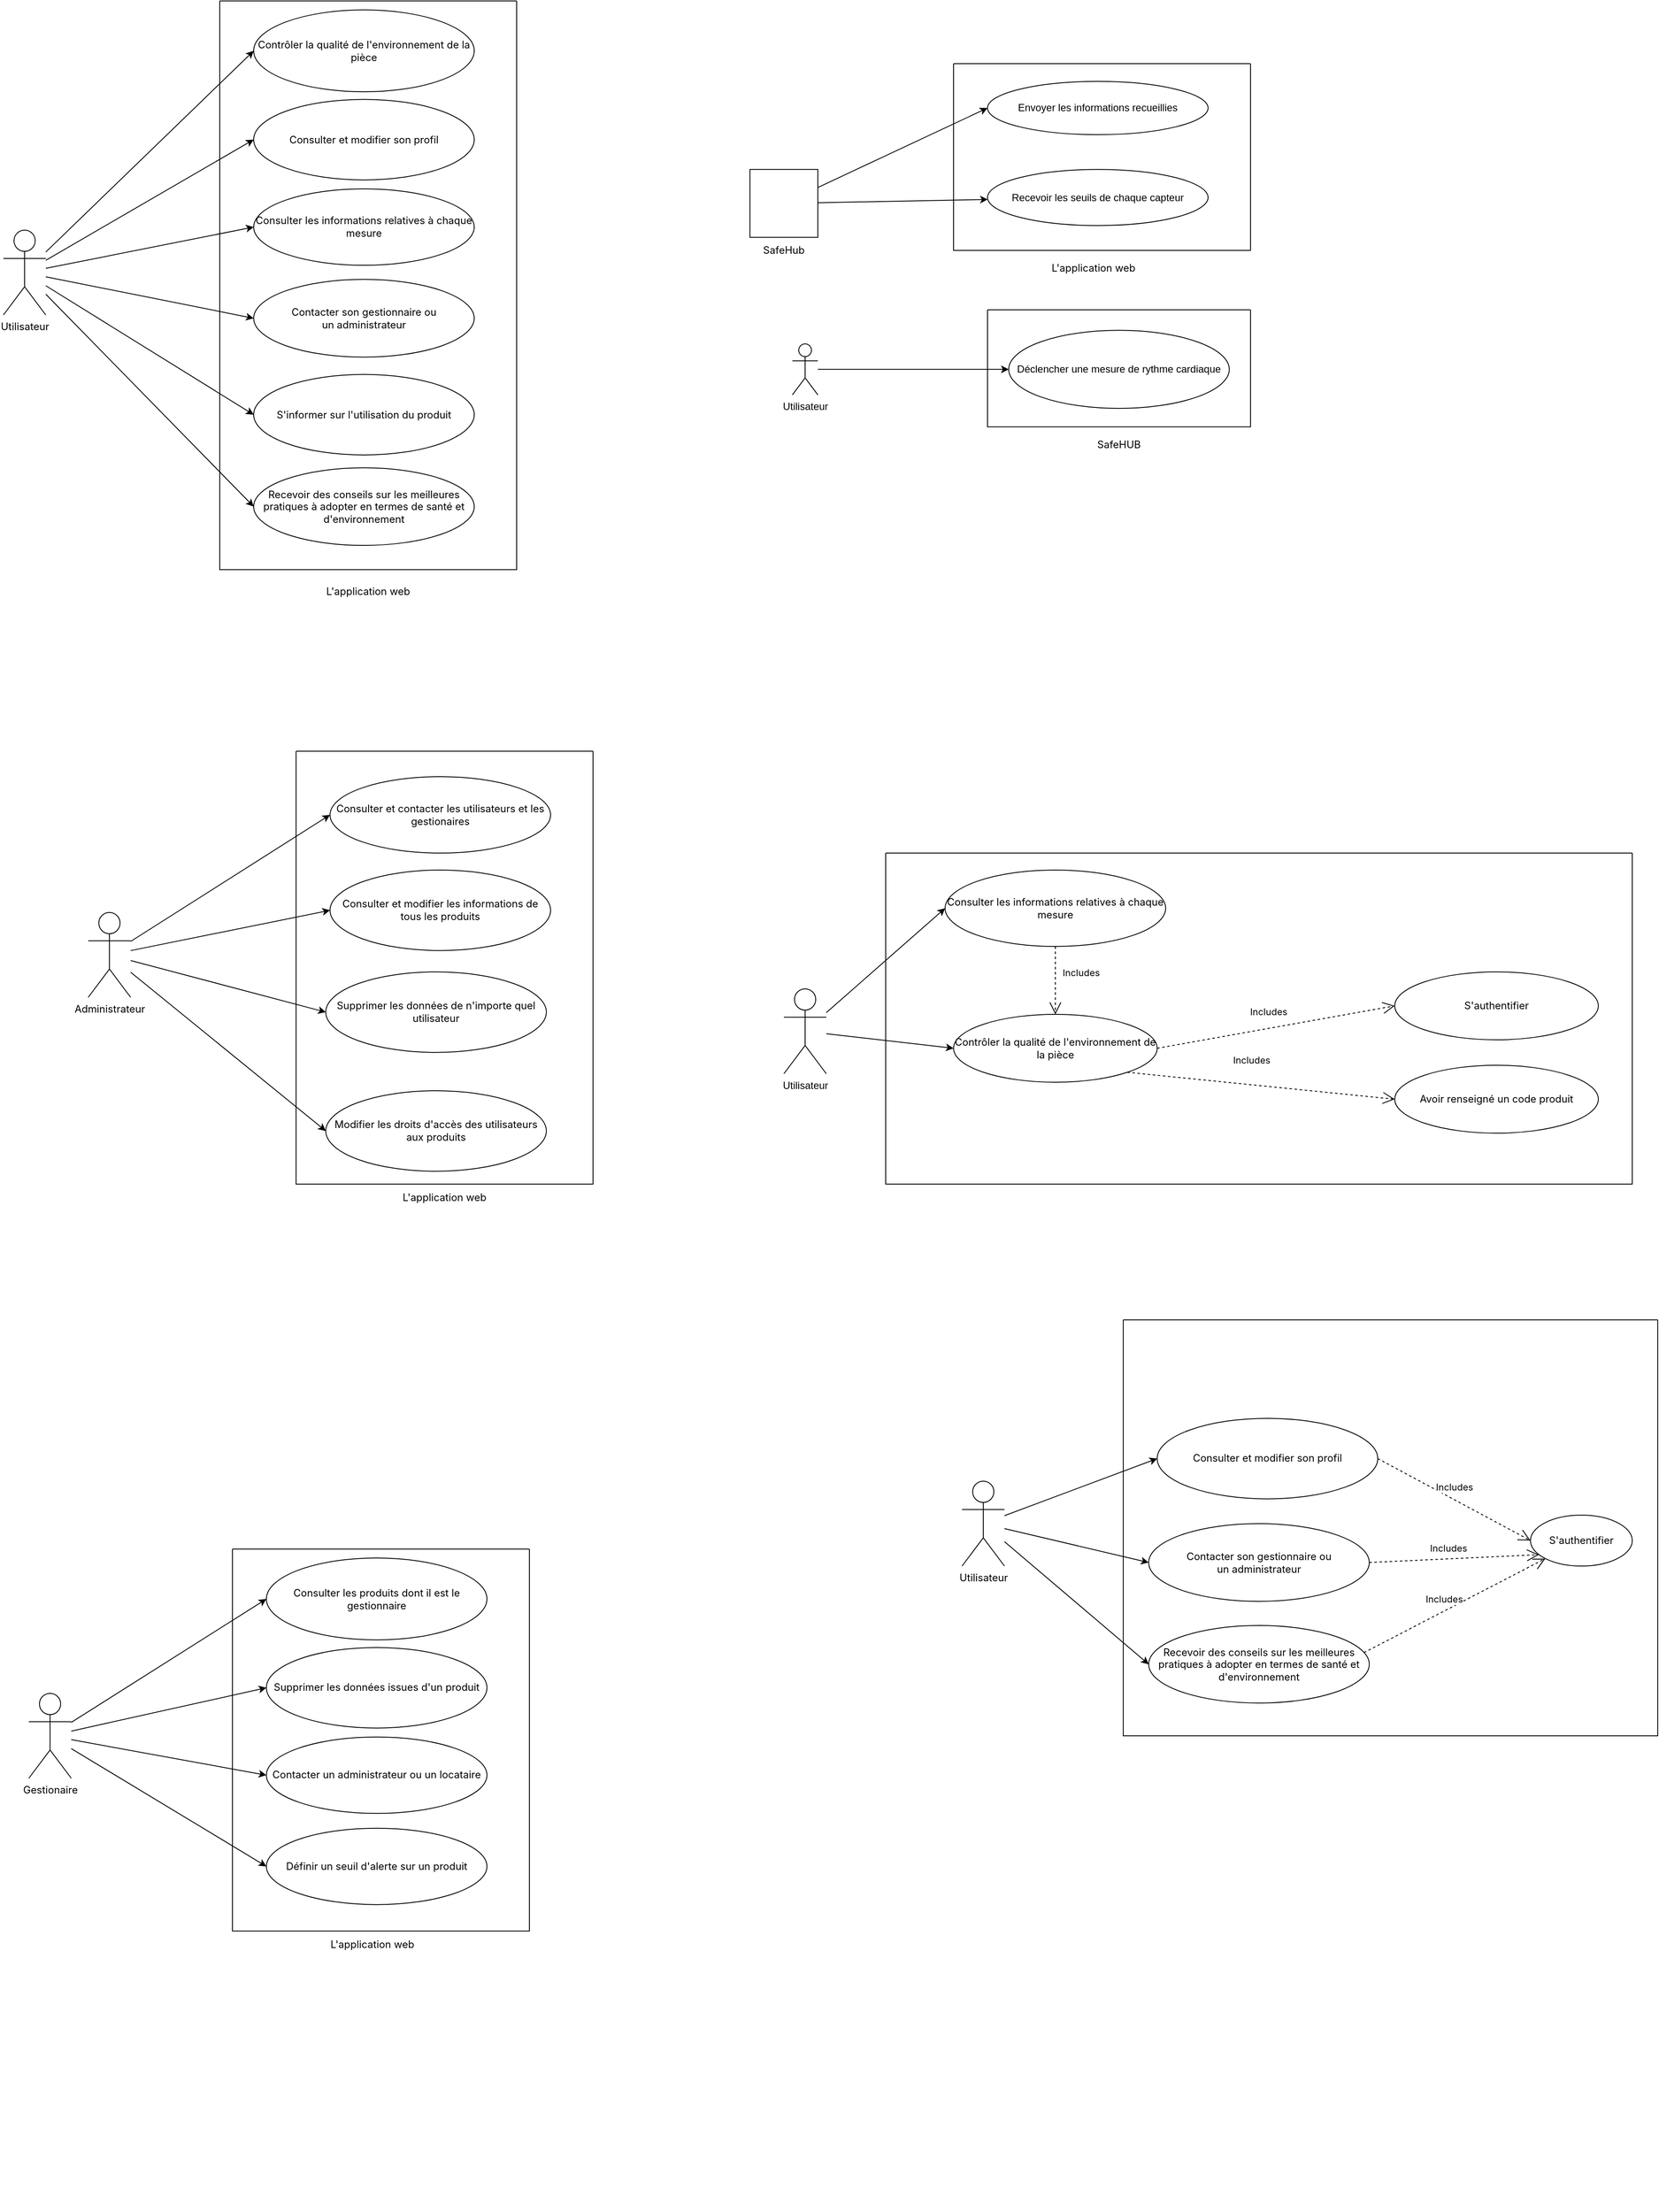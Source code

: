<mxfile version="20.4.0" type="github" pages="2">
  <diagram name="Page-1" id="c4acf3e9-155e-7222-9cf6-157b1a14988f">
    <mxGraphModel dx="2272" dy="1871" grid="1" gridSize="10" guides="1" tooltips="1" connect="1" arrows="1" fold="1" page="1" pageScale="1" pageWidth="850" pageHeight="1100" background="none" math="0" shadow="0">
      <root>
        <mxCell id="0" />
        <mxCell id="1" parent="0" />
        <mxCell id="MRITQzIosKG4krWKa2Ue-18" value="" style="group;fontFamily=inter;fontSource=https%3A%2F%2Ffonts.googleapis.com%2Fcss%3Ffamily%3Dinter;" parent="1" vertex="1" connectable="0">
          <mxGeometry x="-730" y="-1033.87" width="715" height="779.25" as="geometry" />
        </mxCell>
        <mxCell id="NIwpA8V4qFF0zYfySLcn-9" value="" style="group;fontFamily=inter;fontSource=https%3A%2F%2Ffonts.googleapis.com%2Fcss%3Ffamily%3Dinter;" parent="MRITQzIosKG4krWKa2Ue-18" vertex="1" connectable="0">
          <mxGeometry x="255" width="460" height="779.25" as="geometry" />
        </mxCell>
        <mxCell id="MRITQzIosKG4krWKa2Ue-17" value="" style="group" parent="NIwpA8V4qFF0zYfySLcn-9" vertex="1" connectable="0">
          <mxGeometry width="350" height="779.25" as="geometry" />
        </mxCell>
        <mxCell id="NIwpA8V4qFF0zYfySLcn-1" value="" style="swimlane;startSize=0;fontFamily=inter;fontSource=https%3A%2F%2Ffonts.googleapis.com%2Fcss%3Ffamily%3Dinter;" parent="MRITQzIosKG4krWKa2Ue-17" vertex="1">
          <mxGeometry width="350" height="670" as="geometry" />
        </mxCell>
        <mxCell id="NIwpA8V4qFF0zYfySLcn-3" value="Contrôler la qualité de l&#39;environnement de la pièce" style="ellipse;whiteSpace=wrap;html=1;fontFamily=inter;fontSource=https%3A%2F%2Ffonts.googleapis.com%2Fcss%3Ffamily%3Dinter;" parent="NIwpA8V4qFF0zYfySLcn-1" vertex="1">
          <mxGeometry x="40" y="10.541" width="260" height="96.493" as="geometry" />
        </mxCell>
        <mxCell id="NIwpA8V4qFF0zYfySLcn-4" value="Consulter et modifier son profil" style="ellipse;whiteSpace=wrap;html=1;fontFamily=inter;fontSource=https%3A%2F%2Ffonts.googleapis.com%2Fcss%3Ffamily%3Dinter;" parent="NIwpA8V4qFF0zYfySLcn-1" vertex="1">
          <mxGeometry x="40" y="115.952" width="260" height="94.87" as="geometry" />
        </mxCell>
        <mxCell id="NIwpA8V4qFF0zYfySLcn-5" value="Consulter les informations relatives à chaque mesure" style="ellipse;whiteSpace=wrap;html=1;fontFamily=inter;fontSource=https%3A%2F%2Ffonts.googleapis.com%2Fcss%3Ffamily%3Dinter;" parent="NIwpA8V4qFF0zYfySLcn-1" vertex="1">
          <mxGeometry x="40" y="221.363" width="260" height="90.01" as="geometry" />
        </mxCell>
        <mxCell id="NIwpA8V4qFF0zYfySLcn-6" value="Contacter son gestionnaire ou &lt;br&gt;un administrateur" style="ellipse;whiteSpace=wrap;html=1;fontFamily=inter;fontSource=https%3A%2F%2Ffonts.googleapis.com%2Fcss%3Ffamily%3Dinter;" parent="NIwpA8V4qFF0zYfySLcn-1" vertex="1">
          <mxGeometry x="40" y="327.997" width="260" height="91.634" as="geometry" />
        </mxCell>
        <mxCell id="NIwpA8V4qFF0zYfySLcn-12" value="S&#39;informer sur l&#39;utilisation du produit" style="ellipse;whiteSpace=wrap;html=1;fontFamily=inter;fontSource=https%3A%2F%2Ffonts.googleapis.com%2Fcss%3Ffamily%3Dinter;" parent="NIwpA8V4qFF0zYfySLcn-1" vertex="1">
          <mxGeometry x="40" y="439.996" width="260" height="94.87" as="geometry" />
        </mxCell>
        <mxCell id="MRITQzIosKG4krWKa2Ue-5" value="Recevoir des conseils sur les meilleures pratiques à adopter en termes de santé et d&#39;environnement" style="ellipse;whiteSpace=wrap;html=1;fontFamily=inter;fontSource=https%3A%2F%2Ffonts.googleapis.com%2Fcss%3Ffamily%3Dinter;" parent="NIwpA8V4qFF0zYfySLcn-1" vertex="1">
          <mxGeometry x="40" y="549.996" width="260" height="91.402" as="geometry" />
        </mxCell>
        <mxCell id="NIwpA8V4qFF0zYfySLcn-8" value="L&#39;application web" style="text;html=1;strokeColor=none;fillColor=none;align=center;verticalAlign=middle;whiteSpace=wrap;rounded=0;fontFamily=inter;fontSource=https%3A%2F%2Ffonts.googleapis.com%2Fcss%3Ffamily%3Dinter;" parent="MRITQzIosKG4krWKa2Ue-17" vertex="1">
          <mxGeometry x="120" y="679.997" width="110" height="31.623" as="geometry" />
        </mxCell>
        <mxCell id="MRITQzIosKG4krWKa2Ue-16" value="" style="group;fontFamily=inter;fontSource=https%3A%2F%2Ffonts.googleapis.com%2Fcss%3Ffamily%3Dinter;" parent="MRITQzIosKG4krWKa2Ue-18" vertex="1" connectable="0">
          <mxGeometry y="270" width="50" height="100" as="geometry" />
        </mxCell>
        <mxCell id="yZuHFYj2gmYXXPLqkyUE-1" value="Utilisateur" style="shape=umlActor;verticalLabelPosition=bottom;verticalAlign=top;html=1;outlineConnect=0;fontFamily=inter;fontSource=https%3A%2F%2Ffonts.googleapis.com%2Fcss%3Ffamily%3Dinter;" parent="MRITQzIosKG4krWKa2Ue-16" vertex="1">
          <mxGeometry width="50" height="100" as="geometry" />
        </mxCell>
        <mxCell id="MRITQzIosKG4krWKa2Ue-7" style="rounded=0;orthogonalLoop=1;jettySize=auto;html=1;entryX=0;entryY=0.5;entryDx=0;entryDy=0;fontFamily=inter;fontSource=https%3A%2F%2Ffonts.googleapis.com%2Fcss%3Ffamily%3Dinter;" parent="MRITQzIosKG4krWKa2Ue-18" source="yZuHFYj2gmYXXPLqkyUE-1" target="NIwpA8V4qFF0zYfySLcn-3" edge="1">
          <mxGeometry relative="1" as="geometry" />
        </mxCell>
        <mxCell id="MRITQzIosKG4krWKa2Ue-8" style="edgeStyle=none;rounded=0;orthogonalLoop=1;jettySize=auto;html=1;entryX=0;entryY=0.5;entryDx=0;entryDy=0;fontFamily=inter;fontSource=https%3A%2F%2Ffonts.googleapis.com%2Fcss%3Ffamily%3Dinter;" parent="MRITQzIosKG4krWKa2Ue-18" source="yZuHFYj2gmYXXPLqkyUE-1" target="NIwpA8V4qFF0zYfySLcn-4" edge="1">
          <mxGeometry relative="1" as="geometry">
            <mxPoint x="100" y="750" as="sourcePoint" />
          </mxGeometry>
        </mxCell>
        <mxCell id="MRITQzIosKG4krWKa2Ue-9" style="edgeStyle=none;rounded=0;orthogonalLoop=1;jettySize=auto;html=1;entryX=0;entryY=0.5;entryDx=0;entryDy=0;fontFamily=inter;fontSource=https%3A%2F%2Ffonts.googleapis.com%2Fcss%3Ffamily%3Dinter;" parent="MRITQzIosKG4krWKa2Ue-18" source="yZuHFYj2gmYXXPLqkyUE-1" target="NIwpA8V4qFF0zYfySLcn-5" edge="1">
          <mxGeometry relative="1" as="geometry" />
        </mxCell>
        <mxCell id="MRITQzIosKG4krWKa2Ue-10" style="edgeStyle=none;rounded=0;orthogonalLoop=1;jettySize=auto;html=1;entryX=0;entryY=0.5;entryDx=0;entryDy=0;fontFamily=inter;fontSource=https%3A%2F%2Ffonts.googleapis.com%2Fcss%3Ffamily%3Dinter;" parent="MRITQzIosKG4krWKa2Ue-18" source="yZuHFYj2gmYXXPLqkyUE-1" target="NIwpA8V4qFF0zYfySLcn-6" edge="1">
          <mxGeometry relative="1" as="geometry" />
        </mxCell>
        <mxCell id="MRITQzIosKG4krWKa2Ue-12" style="edgeStyle=none;rounded=0;orthogonalLoop=1;jettySize=auto;html=1;entryX=0;entryY=0.5;entryDx=0;entryDy=0;fontFamily=inter;fontSource=https%3A%2F%2Ffonts.googleapis.com%2Fcss%3Ffamily%3Dinter;" parent="MRITQzIosKG4krWKa2Ue-18" source="yZuHFYj2gmYXXPLqkyUE-1" target="NIwpA8V4qFF0zYfySLcn-12" edge="1">
          <mxGeometry relative="1" as="geometry" />
        </mxCell>
        <mxCell id="MRITQzIosKG4krWKa2Ue-13" style="edgeStyle=none;rounded=0;orthogonalLoop=1;jettySize=auto;html=1;entryX=0;entryY=0.5;entryDx=0;entryDy=0;" parent="MRITQzIosKG4krWKa2Ue-18" source="yZuHFYj2gmYXXPLqkyUE-1" target="MRITQzIosKG4krWKa2Ue-5" edge="1">
          <mxGeometry relative="1" as="geometry" />
        </mxCell>
        <mxCell id="MRITQzIosKG4krWKa2Ue-19" value="" style="group;fontFamily=inter;fontSource=https%3A%2F%2Ffonts.googleapis.com%2Fcss%3Ffamily%3Dinter;" parent="1" vertex="1" connectable="0">
          <mxGeometry x="-640" y="-150" width="715" height="779.25" as="geometry" />
        </mxCell>
        <mxCell id="MRITQzIosKG4krWKa2Ue-20" value="" style="group" parent="MRITQzIosKG4krWKa2Ue-19" vertex="1" connectable="0">
          <mxGeometry x="255" width="460" height="779.25" as="geometry" />
        </mxCell>
        <mxCell id="MRITQzIosKG4krWKa2Ue-21" value="" style="group" parent="MRITQzIosKG4krWKa2Ue-20" vertex="1" connectable="0">
          <mxGeometry width="350" height="779.25" as="geometry" />
        </mxCell>
        <mxCell id="MRITQzIosKG4krWKa2Ue-22" value="" style="swimlane;startSize=0;fontFamily=inter;fontSource=https%3A%2F%2Ffonts.googleapis.com%2Fcss%3Ffamily%3Dinter;" parent="MRITQzIosKG4krWKa2Ue-21" vertex="1">
          <mxGeometry width="350" height="510" as="geometry" />
        </mxCell>
        <mxCell id="MRITQzIosKG4krWKa2Ue-25" value="Consulter et contacter les utilisateurs et les gestionaires" style="ellipse;whiteSpace=wrap;html=1;fontFamily=inter;fontSource=https%3A%2F%2Ffonts.googleapis.com%2Fcss%3Ffamily%3Dinter;" parent="MRITQzIosKG4krWKa2Ue-22" vertex="1">
          <mxGeometry x="40" y="30.003" width="260" height="90.01" as="geometry" />
        </mxCell>
        <mxCell id="MRITQzIosKG4krWKa2Ue-42" value="Consulter et modifier les informations de tous les produits" style="ellipse;whiteSpace=wrap;html=1;fontFamily=inter;fontSource=https%3A%2F%2Ffonts.googleapis.com%2Fcss%3Ffamily%3Dinter;" parent="MRITQzIosKG4krWKa2Ue-22" vertex="1">
          <mxGeometry x="40" y="139.996" width="260" height="94.87" as="geometry" />
        </mxCell>
        <mxCell id="MRITQzIosKG4krWKa2Ue-43" value="Supprimer les données de n&#39;importe quel utilisateur" style="ellipse;whiteSpace=wrap;html=1;fontFamily=inter;fontSource=https%3A%2F%2Ffonts.googleapis.com%2Fcss%3Ffamily%3Dinter;" parent="MRITQzIosKG4krWKa2Ue-22" vertex="1">
          <mxGeometry x="35" y="259.996" width="260" height="94.87" as="geometry" />
        </mxCell>
        <mxCell id="MRITQzIosKG4krWKa2Ue-44" value="Modifier les droits d&#39;accès des utilisateurs aux produits" style="ellipse;whiteSpace=wrap;html=1;fontFamily=inter;fontSource=https%3A%2F%2Ffonts.googleapis.com%2Fcss%3Ffamily%3Dinter;" parent="MRITQzIosKG4krWKa2Ue-22" vertex="1">
          <mxGeometry x="35" y="399.996" width="260" height="94.87" as="geometry" />
        </mxCell>
        <mxCell id="MRITQzIosKG4krWKa2Ue-30" value="L&#39;application web" style="text;html=1;strokeColor=none;fillColor=none;align=center;verticalAlign=middle;whiteSpace=wrap;rounded=0;fontFamily=inter;fontSource=https%3A%2F%2Ffonts.googleapis.com%2Fcss%3Ffamily%3Dinter;" parent="MRITQzIosKG4krWKa2Ue-21" vertex="1">
          <mxGeometry x="120" y="509.997" width="110" height="31.623" as="geometry" />
        </mxCell>
        <mxCell id="MRITQzIosKG4krWKa2Ue-35" style="edgeStyle=none;rounded=0;orthogonalLoop=1;jettySize=auto;html=1;entryX=0;entryY=0.5;entryDx=0;entryDy=0;fontFamily=inter;fontSource=https%3A%2F%2Ffonts.googleapis.com%2Fcss%3Ffamily%3Dinter;" parent="MRITQzIosKG4krWKa2Ue-19" source="MRITQzIosKG4krWKa2Ue-32" target="MRITQzIosKG4krWKa2Ue-25" edge="1">
          <mxGeometry relative="1" as="geometry" />
        </mxCell>
        <mxCell id="MRITQzIosKG4krWKa2Ue-45" style="edgeStyle=none;rounded=0;orthogonalLoop=1;jettySize=auto;html=1;entryX=0;entryY=0.5;entryDx=0;entryDy=0;fontFamily=inter;fontSource=https%3A%2F%2Ffonts.googleapis.com%2Fcss%3Ffamily%3Dinter;" parent="MRITQzIosKG4krWKa2Ue-19" source="MRITQzIosKG4krWKa2Ue-32" target="MRITQzIosKG4krWKa2Ue-42" edge="1">
          <mxGeometry relative="1" as="geometry" />
        </mxCell>
        <mxCell id="MRITQzIosKG4krWKa2Ue-46" style="edgeStyle=none;rounded=0;orthogonalLoop=1;jettySize=auto;html=1;entryX=0;entryY=0.5;entryDx=0;entryDy=0;fontFamily=inter;fontSource=https%3A%2F%2Ffonts.googleapis.com%2Fcss%3Ffamily%3Dinter;" parent="MRITQzIosKG4krWKa2Ue-19" source="MRITQzIosKG4krWKa2Ue-32" target="MRITQzIosKG4krWKa2Ue-43" edge="1">
          <mxGeometry relative="1" as="geometry" />
        </mxCell>
        <mxCell id="MRITQzIosKG4krWKa2Ue-47" style="edgeStyle=none;rounded=0;orthogonalLoop=1;jettySize=auto;html=1;entryX=0;entryY=0.5;entryDx=0;entryDy=0;fontFamily=inter;fontSource=https%3A%2F%2Ffonts.googleapis.com%2Fcss%3Ffamily%3Dinter;" parent="MRITQzIosKG4krWKa2Ue-19" source="MRITQzIosKG4krWKa2Ue-32" target="MRITQzIosKG4krWKa2Ue-44" edge="1">
          <mxGeometry relative="1" as="geometry" />
        </mxCell>
        <mxCell id="MRITQzIosKG4krWKa2Ue-31" value="" style="group;fontFamily=inter;fontSource=https%3A%2F%2Ffonts.googleapis.com%2Fcss%3Ffamily%3Dinter;" parent="MRITQzIosKG4krWKa2Ue-19" vertex="1" connectable="0">
          <mxGeometry x="10" y="190" width="50" height="100" as="geometry" />
        </mxCell>
        <mxCell id="MRITQzIosKG4krWKa2Ue-32" value="Administrateur" style="shape=umlActor;verticalLabelPosition=bottom;verticalAlign=top;html=1;outlineConnect=0;fontFamily=inter;fontSource=https%3A%2F%2Ffonts.googleapis.com%2Fcss%3Ffamily%3Dinter;" parent="MRITQzIosKG4krWKa2Ue-31" vertex="1">
          <mxGeometry width="50" height="100" as="geometry" />
        </mxCell>
        <mxCell id="MRITQzIosKG4krWKa2Ue-48" value="" style="group" parent="1" vertex="1" connectable="0">
          <mxGeometry x="-715" y="790" width="715" height="779.25" as="geometry" />
        </mxCell>
        <mxCell id="MRITQzIosKG4krWKa2Ue-49" value="" style="group" parent="MRITQzIosKG4krWKa2Ue-48" vertex="1" connectable="0">
          <mxGeometry x="255" width="460" height="779.25" as="geometry" />
        </mxCell>
        <mxCell id="MRITQzIosKG4krWKa2Ue-50" value="" style="group" parent="MRITQzIosKG4krWKa2Ue-49" vertex="1" connectable="0">
          <mxGeometry width="350" height="779.25" as="geometry" />
        </mxCell>
        <mxCell id="MRITQzIosKG4krWKa2Ue-51" value="" style="swimlane;startSize=0;fontFamily=inter;fontSource=https%3A%2F%2Ffonts.googleapis.com%2Fcss%3Ffamily%3Dinter;" parent="MRITQzIosKG4krWKa2Ue-50" vertex="1">
          <mxGeometry width="350" height="450" as="geometry" />
        </mxCell>
        <mxCell id="MRITQzIosKG4krWKa2Ue-52" value="Consulter les produits dont il est le gestionnaire" style="ellipse;whiteSpace=wrap;html=1;fontFamily=inter;fontSource=https%3A%2F%2Ffonts.googleapis.com%2Fcss%3Ffamily%3Dinter;" parent="MRITQzIosKG4krWKa2Ue-51" vertex="1">
          <mxGeometry x="40" y="10.541" width="260" height="96.493" as="geometry" />
        </mxCell>
        <mxCell id="MRITQzIosKG4krWKa2Ue-53" value="Supprimer les données issues d&#39;un produit" style="ellipse;whiteSpace=wrap;html=1;fontFamily=inter;fontSource=https%3A%2F%2Ffonts.googleapis.com%2Fcss%3Ffamily%3Dinter;" parent="MRITQzIosKG4krWKa2Ue-51" vertex="1">
          <mxGeometry x="40" y="115.952" width="260" height="94.87" as="geometry" />
        </mxCell>
        <mxCell id="MRITQzIosKG4krWKa2Ue-54" value="Contacter un administrateur ou un locataire" style="ellipse;whiteSpace=wrap;html=1;fontFamily=inter;fontSource=https%3A%2F%2Ffonts.googleapis.com%2Fcss%3Ffamily%3Dinter;" parent="MRITQzIosKG4krWKa2Ue-51" vertex="1">
          <mxGeometry x="40" y="221.363" width="260" height="90.01" as="geometry" />
        </mxCell>
        <mxCell id="MRITQzIosKG4krWKa2Ue-90" value="Définir un seuil d&#39;alerte sur un produit" style="ellipse;whiteSpace=wrap;html=1;fontFamily=inter;fontSource=https%3A%2F%2Ffonts.googleapis.com%2Fcss%3Ffamily%3Dinter;" parent="MRITQzIosKG4krWKa2Ue-51" vertex="1">
          <mxGeometry x="40" y="328.813" width="260" height="90.01" as="geometry" />
        </mxCell>
        <mxCell id="MRITQzIosKG4krWKa2Ue-59" value="L&#39;application web" style="text;html=1;strokeColor=none;fillColor=none;align=center;verticalAlign=middle;whiteSpace=wrap;rounded=0;fontFamily=inter;fontSource=https%3A%2F%2Ffonts.googleapis.com%2Fcss%3Ffamily%3Dinter;" parent="MRITQzIosKG4krWKa2Ue-50" vertex="1">
          <mxGeometry x="110" y="449.997" width="110" height="31.623" as="geometry" />
        </mxCell>
        <mxCell id="MRITQzIosKG4krWKa2Ue-60" value="" style="group;fontFamily=inter;fontSource=https%3A%2F%2Ffonts.googleapis.com%2Fcss%3Ffamily%3Dinter;" parent="MRITQzIosKG4krWKa2Ue-48" vertex="1" connectable="0">
          <mxGeometry x="15" y="170" width="50" height="100" as="geometry" />
        </mxCell>
        <mxCell id="MRITQzIosKG4krWKa2Ue-61" value="Gestionaire" style="shape=umlActor;verticalLabelPosition=bottom;verticalAlign=top;html=1;outlineConnect=0;fontFamily=inter;fontSource=https%3A%2F%2Ffonts.googleapis.com%2Fcss%3Ffamily%3Dinter;" parent="MRITQzIosKG4krWKa2Ue-60" vertex="1">
          <mxGeometry width="50" height="100" as="geometry" />
        </mxCell>
        <mxCell id="MRITQzIosKG4krWKa2Ue-62" style="rounded=0;orthogonalLoop=1;jettySize=auto;html=1;entryX=0;entryY=0.5;entryDx=0;entryDy=0;fontFamily=inter;fontSource=https%3A%2F%2Ffonts.googleapis.com%2Fcss%3Ffamily%3Dinter;" parent="MRITQzIosKG4krWKa2Ue-48" source="MRITQzIosKG4krWKa2Ue-61" target="MRITQzIosKG4krWKa2Ue-52" edge="1">
          <mxGeometry relative="1" as="geometry" />
        </mxCell>
        <mxCell id="MRITQzIosKG4krWKa2Ue-63" style="edgeStyle=none;rounded=0;orthogonalLoop=1;jettySize=auto;html=1;entryX=0;entryY=0.5;entryDx=0;entryDy=0;fontFamily=inter;fontSource=https%3A%2F%2Ffonts.googleapis.com%2Fcss%3Ffamily%3Dinter;" parent="MRITQzIosKG4krWKa2Ue-48" source="MRITQzIosKG4krWKa2Ue-61" target="MRITQzIosKG4krWKa2Ue-53" edge="1">
          <mxGeometry relative="1" as="geometry">
            <mxPoint x="100" y="750" as="sourcePoint" />
          </mxGeometry>
        </mxCell>
        <mxCell id="MRITQzIosKG4krWKa2Ue-64" style="edgeStyle=none;rounded=0;orthogonalLoop=1;jettySize=auto;html=1;entryX=0;entryY=0.5;entryDx=0;entryDy=0;fontFamily=inter;fontSource=https%3A%2F%2Ffonts.googleapis.com%2Fcss%3Ffamily%3Dinter;" parent="MRITQzIosKG4krWKa2Ue-48" source="MRITQzIosKG4krWKa2Ue-61" target="MRITQzIosKG4krWKa2Ue-54" edge="1">
          <mxGeometry relative="1" as="geometry" />
        </mxCell>
        <mxCell id="MRITQzIosKG4krWKa2Ue-91" style="edgeStyle=none;rounded=0;orthogonalLoop=1;jettySize=auto;html=1;entryX=0;entryY=0.5;entryDx=0;entryDy=0;fontFamily=inter;fontSource=https%3A%2F%2Ffonts.googleapis.com%2Fcss%3Ffamily%3Dinter;" parent="MRITQzIosKG4krWKa2Ue-48" source="MRITQzIosKG4krWKa2Ue-61" target="MRITQzIosKG4krWKa2Ue-90" edge="1">
          <mxGeometry relative="1" as="geometry" />
        </mxCell>
        <mxCell id="MRITQzIosKG4krWKa2Ue-106" value="" style="group;fontFamily=inter;fontSource=https%3A%2F%2Ffonts.googleapis.com%2Fcss%3Ffamily%3Dinter;" parent="1" vertex="1" connectable="0">
          <mxGeometry x="150" y="-970" width="570" height="779.25" as="geometry" />
        </mxCell>
        <mxCell id="MRITQzIosKG4krWKa2Ue-92" value="" style="group" parent="MRITQzIosKG4krWKa2Ue-106" vertex="1" connectable="0">
          <mxGeometry x="240" width="350" height="779.25" as="geometry" />
        </mxCell>
        <mxCell id="MRITQzIosKG4krWKa2Ue-105" value="" style="group" parent="MRITQzIosKG4krWKa2Ue-92" vertex="1" connectable="0">
          <mxGeometry y="10" width="350" height="290" as="geometry" />
        </mxCell>
        <mxCell id="MRITQzIosKG4krWKa2Ue-93" value="" style="swimlane;startSize=0;" parent="MRITQzIosKG4krWKa2Ue-105" vertex="1">
          <mxGeometry width="350" height="220" as="geometry" />
        </mxCell>
        <mxCell id="MRITQzIosKG4krWKa2Ue-94" value="Envoyer les informations recueillies" style="ellipse;whiteSpace=wrap;html=1;" parent="MRITQzIosKG4krWKa2Ue-93" vertex="1">
          <mxGeometry x="40" y="20.903" width="260" height="62.711" as="geometry" />
        </mxCell>
        <mxCell id="MRITQzIosKG4krWKa2Ue-97" value="Recevoir les seuils de chaque capteur" style="ellipse;whiteSpace=wrap;html=1;" parent="MRITQzIosKG4krWKa2Ue-93" vertex="1">
          <mxGeometry x="40" y="124.617" width="260" height="66.097" as="geometry" />
        </mxCell>
        <mxCell id="MRITQzIosKG4krWKa2Ue-100" value="L&#39;application web" style="text;html=1;strokeColor=none;fillColor=none;align=center;verticalAlign=middle;whiteSpace=wrap;rounded=0;fontFamily=inter;fontSource=https%3A%2F%2Ffonts.googleapis.com%2Fcss%3Ffamily%3Dinter;" parent="MRITQzIosKG4krWKa2Ue-105" vertex="1">
          <mxGeometry x="110" y="230.003" width="110" height="22.032" as="geometry" />
        </mxCell>
        <mxCell id="--6eLwL6I9U0zij4m0DK-12" value="SafeHUB" style="text;html=1;strokeColor=none;fillColor=none;align=center;verticalAlign=middle;whiteSpace=wrap;rounded=0;fontFamily=inter;fontSource=https%3A%2F%2Ffonts.googleapis.com%2Fcss%3Ffamily%3Dinter;" vertex="1" parent="MRITQzIosKG4krWKa2Ue-92">
          <mxGeometry x="140" y="449.997" width="110" height="18.993" as="geometry" />
        </mxCell>
        <mxCell id="--6eLwL6I9U0zij4m0DK-10" value="" style="swimlane;startSize=0;" vertex="1" parent="MRITQzIosKG4krWKa2Ue-92">
          <mxGeometry x="40" y="300" width="310" height="137.93" as="geometry" />
        </mxCell>
        <mxCell id="--6eLwL6I9U0zij4m0DK-11" value="Déclencher une mesure de rythme cardiaque" style="ellipse;whiteSpace=wrap;html=1;" vertex="1" parent="--6eLwL6I9U0zij4m0DK-10">
          <mxGeometry x="25" y="24.15" width="260" height="91.98" as="geometry" />
        </mxCell>
        <mxCell id="--6eLwL6I9U0zij4m0DK-8" value="Utilisateur" style="shape=umlActor;verticalLabelPosition=bottom;verticalAlign=top;html=1;outlineConnect=0;" vertex="1" parent="MRITQzIosKG4krWKa2Ue-92">
          <mxGeometry x="-190" y="340.14" width="30" height="60" as="geometry" />
        </mxCell>
        <mxCell id="--6eLwL6I9U0zij4m0DK-9" style="edgeStyle=none;rounded=0;orthogonalLoop=1;jettySize=auto;html=1;exitX=0;exitY=1;exitDx=0;exitDy=0;exitPerimeter=0;fontFamily=inter;fontSource=https%3A%2F%2Ffonts.googleapis.com%2Fcss%3Ffamily%3Dinter;" edge="1" parent="MRITQzIosKG4krWKa2Ue-92" source="--6eLwL6I9U0zij4m0DK-8" target="--6eLwL6I9U0zij4m0DK-8">
          <mxGeometry relative="1" as="geometry" />
        </mxCell>
        <mxCell id="--6eLwL6I9U0zij4m0DK-7" style="edgeStyle=none;rounded=0;orthogonalLoop=1;jettySize=auto;html=1;entryX=0;entryY=0.5;entryDx=0;entryDy=0;fontFamily=inter;fontSource=https%3A%2F%2Ffonts.googleapis.com%2Fcss%3Ffamily%3Dinter;" edge="1" parent="MRITQzIosKG4krWKa2Ue-92" source="--6eLwL6I9U0zij4m0DK-8" target="--6eLwL6I9U0zij4m0DK-11">
          <mxGeometry relative="1" as="geometry" />
        </mxCell>
        <mxCell id="MRITQzIosKG4krWKa2Ue-104" value="" style="group;fontFamily=inter;fontSource=https%3A%2F%2Ffonts.googleapis.com%2Fcss%3Ffamily%3Dinter;" parent="MRITQzIosKG4krWKa2Ue-106" vertex="1" connectable="0">
          <mxGeometry y="134.62" width="80" height="110" as="geometry" />
        </mxCell>
        <mxCell id="MRITQzIosKG4krWKa2Ue-3" value="" style="group;fontFamily=inter;fontSource=https%3A%2F%2Ffonts.googleapis.com%2Fcss%3Ffamily%3Dinter;" parent="MRITQzIosKG4krWKa2Ue-104" vertex="1" connectable="0">
          <mxGeometry width="80" height="110" as="geometry" />
        </mxCell>
        <mxCell id="MRITQzIosKG4krWKa2Ue-1" value="" style="whiteSpace=wrap;html=1;aspect=fixed;fontFamily=inter;fontSource=https%3A%2F%2Ffonts.googleapis.com%2Fcss%3Ffamily%3Dinter;" parent="MRITQzIosKG4krWKa2Ue-3" vertex="1">
          <mxGeometry width="80" height="80" as="geometry" />
        </mxCell>
        <mxCell id="MRITQzIosKG4krWKa2Ue-2" value="SafeHub" style="text;html=1;strokeColor=none;fillColor=none;align=center;verticalAlign=middle;whiteSpace=wrap;rounded=0;fontFamily=inter;fontSource=https%3A%2F%2Ffonts.googleapis.com%2Fcss%3Ffamily%3Dinter;" parent="MRITQzIosKG4krWKa2Ue-3" vertex="1">
          <mxGeometry x="10" y="80" width="60" height="30" as="geometry" />
        </mxCell>
        <mxCell id="MRITQzIosKG4krWKa2Ue-101" style="edgeStyle=none;rounded=0;orthogonalLoop=1;jettySize=auto;html=1;entryX=0;entryY=0.5;entryDx=0;entryDy=0;fontFamily=inter;fontSource=https%3A%2F%2Ffonts.googleapis.com%2Fcss%3Ffamily%3Dinter;" parent="MRITQzIosKG4krWKa2Ue-106" source="MRITQzIosKG4krWKa2Ue-1" target="MRITQzIosKG4krWKa2Ue-94" edge="1">
          <mxGeometry relative="1" as="geometry" />
        </mxCell>
        <mxCell id="MRITQzIosKG4krWKa2Ue-102" style="edgeStyle=none;rounded=0;orthogonalLoop=1;jettySize=auto;html=1;fontFamily=inter;fontSource=https%3A%2F%2Ffonts.googleapis.com%2Fcss%3Ffamily%3Dinter;" parent="MRITQzIosKG4krWKa2Ue-106" source="MRITQzIosKG4krWKa2Ue-1" target="MRITQzIosKG4krWKa2Ue-97" edge="1">
          <mxGeometry relative="1" as="geometry" />
        </mxCell>
        <mxCell id="MRITQzIosKG4krWKa2Ue-109" value="" style="swimlane;startSize=0;" parent="1" vertex="1">
          <mxGeometry x="310" y="-30" width="880" height="390.01" as="geometry" />
        </mxCell>
        <mxCell id="MRITQzIosKG4krWKa2Ue-111" value="Avoir renseigné un code produit" style="ellipse;whiteSpace=wrap;html=1;fontFamily=inter;fontSource=https%3A%2F%2Ffonts.googleapis.com%2Fcss%3Ffamily%3Dinter;" parent="MRITQzIosKG4krWKa2Ue-109" vertex="1">
          <mxGeometry x="600" y="250" width="240" height="80" as="geometry" />
        </mxCell>
        <mxCell id="MRITQzIosKG4krWKa2Ue-112" value="S&#39;authentifier" style="ellipse;whiteSpace=wrap;html=1;fontFamily=inter;fontSource=https%3A%2F%2Ffonts.googleapis.com%2Fcss%3Ffamily%3Dinter;" parent="MRITQzIosKG4krWKa2Ue-109" vertex="1">
          <mxGeometry x="600" y="140" width="240" height="80" as="geometry" />
        </mxCell>
        <mxCell id="MRITQzIosKG4krWKa2Ue-110" value="Contrôler la qualité de l&#39;environnement de la pièce" style="ellipse;whiteSpace=wrap;html=1;fontFamily=inter;fontSource=https%3A%2F%2Ffonts.googleapis.com%2Fcss%3Ffamily%3Dinter;" parent="MRITQzIosKG4krWKa2Ue-109" vertex="1">
          <mxGeometry x="80" y="190" width="240" height="80" as="geometry" />
        </mxCell>
        <mxCell id="MRITQzIosKG4krWKa2Ue-124" value="Includes" style="endArrow=open;endSize=12;dashed=1;html=1;rounded=0;exitX=1;exitY=0.5;exitDx=0;exitDy=0;entryX=0;entryY=0.5;entryDx=0;entryDy=0;fontFamily=inter;fontSource=https%3A%2F%2Ffonts.googleapis.com%2Fcss%3Ffamily%3Dinter;" parent="MRITQzIosKG4krWKa2Ue-109" source="MRITQzIosKG4krWKa2Ue-110" target="MRITQzIosKG4krWKa2Ue-112" edge="1">
          <mxGeometry x="-0.039" y="19" width="160" relative="1" as="geometry">
            <mxPoint x="380" y="290" as="sourcePoint" />
            <mxPoint x="540" y="290" as="targetPoint" />
            <mxPoint as="offset" />
          </mxGeometry>
        </mxCell>
        <mxCell id="MRITQzIosKG4krWKa2Ue-127" value="Includes" style="endArrow=open;endSize=12;dashed=1;html=1;rounded=0;exitX=1;exitY=1;exitDx=0;exitDy=0;entryX=0;entryY=0.5;entryDx=0;entryDy=0;fontFamily=inter;fontSource=https%3A%2F%2Ffonts.googleapis.com%2Fcss%3Ffamily%3Dinter;" parent="MRITQzIosKG4krWKa2Ue-109" source="MRITQzIosKG4krWKa2Ue-110" target="MRITQzIosKG4krWKa2Ue-111" edge="1">
          <mxGeometry x="-0.085" y="29" width="160" relative="1" as="geometry">
            <mxPoint x="100" y="410" as="sourcePoint" />
            <mxPoint x="260" y="410" as="targetPoint" />
            <mxPoint x="-1" as="offset" />
          </mxGeometry>
        </mxCell>
        <mxCell id="MRITQzIosKG4krWKa2Ue-138" value="Consulter les informations relatives à chaque mesure" style="ellipse;whiteSpace=wrap;html=1;fontFamily=inter;fontSource=https%3A%2F%2Ffonts.googleapis.com%2Fcss%3Ffamily%3Dinter;" parent="MRITQzIosKG4krWKa2Ue-109" vertex="1">
          <mxGeometry x="70" y="20.003" width="260" height="90.01" as="geometry" />
        </mxCell>
        <mxCell id="MRITQzIosKG4krWKa2Ue-139" value="Includes" style="endArrow=open;endSize=12;dashed=1;html=1;rounded=0;exitX=0.5;exitY=1;exitDx=0;exitDy=0;entryX=0.5;entryY=0;entryDx=0;entryDy=0;fontFamily=inter;fontSource=https%3A%2F%2Ffonts.googleapis.com%2Fcss%3Ffamily%3Dinter;" parent="MRITQzIosKG4krWKa2Ue-109" source="MRITQzIosKG4krWKa2Ue-138" target="MRITQzIosKG4krWKa2Ue-110" edge="1">
          <mxGeometry x="-0.25" y="30" width="160" relative="1" as="geometry">
            <mxPoint x="340.0" y="240" as="sourcePoint" />
            <mxPoint x="610.0" y="190" as="targetPoint" />
            <mxPoint y="1" as="offset" />
          </mxGeometry>
        </mxCell>
        <mxCell id="MRITQzIosKG4krWKa2Ue-113" value="" style="group" parent="1" vertex="1" connectable="0">
          <mxGeometry x="190" y="130" width="50" height="100" as="geometry" />
        </mxCell>
        <mxCell id="MRITQzIosKG4krWKa2Ue-114" value="Utilisateur" style="shape=umlActor;verticalLabelPosition=bottom;verticalAlign=top;html=1;outlineConnect=0;" parent="MRITQzIosKG4krWKa2Ue-113" vertex="1">
          <mxGeometry width="50" height="100" as="geometry" />
        </mxCell>
        <mxCell id="MRITQzIosKG4krWKa2Ue-115" style="edgeStyle=none;rounded=0;orthogonalLoop=1;jettySize=auto;html=1;entryX=0;entryY=0.5;entryDx=0;entryDy=0;fontFamily=inter;fontSource=https%3A%2F%2Ffonts.googleapis.com%2Fcss%3Ffamily%3Dinter;" parent="1" source="MRITQzIosKG4krWKa2Ue-114" target="MRITQzIosKG4krWKa2Ue-110" edge="1">
          <mxGeometry relative="1" as="geometry" />
        </mxCell>
        <mxCell id="MRITQzIosKG4krWKa2Ue-128" value="" style="swimlane;startSize=0;" parent="1" vertex="1">
          <mxGeometry x="590" y="520" width="630" height="490" as="geometry" />
        </mxCell>
        <mxCell id="MRITQzIosKG4krWKa2Ue-130" value="Consulter et modifier son profil" style="ellipse;whiteSpace=wrap;html=1;fontFamily=inter;fontSource=https%3A%2F%2Ffonts.googleapis.com%2Fcss%3Ffamily%3Dinter;" parent="MRITQzIosKG4krWKa2Ue-128" vertex="1">
          <mxGeometry x="40" y="115.952" width="260" height="94.87" as="geometry" />
        </mxCell>
        <mxCell id="MRITQzIosKG4krWKa2Ue-132" value="Contacter son gestionnaire ou &lt;br&gt;un administrateur" style="ellipse;whiteSpace=wrap;html=1;fontFamily=inter;fontSource=https%3A%2F%2Ffonts.googleapis.com%2Fcss%3Ffamily%3Dinter;" parent="MRITQzIosKG4krWKa2Ue-128" vertex="1">
          <mxGeometry x="30" y="239.997" width="260" height="91.634" as="geometry" />
        </mxCell>
        <mxCell id="MRITQzIosKG4krWKa2Ue-134" value="Recevoir des conseils sur les meilleures pratiques à adopter en termes de santé et d&#39;environnement" style="ellipse;whiteSpace=wrap;html=1;fontFamily=inter;fontSource=https%3A%2F%2Ffonts.googleapis.com%2Fcss%3Ffamily%3Dinter;" parent="MRITQzIosKG4krWKa2Ue-128" vertex="1">
          <mxGeometry x="30" y="359.996" width="260" height="91.402" as="geometry" />
        </mxCell>
        <mxCell id="MRITQzIosKG4krWKa2Ue-143" value="S&#39;authentifier" style="ellipse;whiteSpace=wrap;html=1;fontFamily=inter;fontSource=https%3A%2F%2Ffonts.googleapis.com%2Fcss%3Ffamily%3Dinter;" parent="MRITQzIosKG4krWKa2Ue-128" vertex="1">
          <mxGeometry x="480" y="229.997" width="120" height="60" as="geometry" />
        </mxCell>
        <mxCell id="MRITQzIosKG4krWKa2Ue-145" value="Includes" style="endArrow=open;endSize=12;dashed=1;html=1;rounded=0;exitX=1;exitY=0.5;exitDx=0;exitDy=0;entryX=0;entryY=0.5;entryDx=0;entryDy=0;fontFamily=inter;fontSource=https%3A%2F%2Ffonts.googleapis.com%2Fcss%3Ffamily%3Dinter;" parent="MRITQzIosKG4krWKa2Ue-128" source="MRITQzIosKG4krWKa2Ue-130" target="MRITQzIosKG4krWKa2Ue-143" edge="1">
          <mxGeometry x="-0.067" y="13" width="160" relative="1" as="geometry">
            <mxPoint x="340" y="360" as="sourcePoint" />
            <mxPoint x="500" y="360" as="targetPoint" />
            <mxPoint as="offset" />
          </mxGeometry>
        </mxCell>
        <mxCell id="MRITQzIosKG4krWKa2Ue-146" value="Includes" style="endArrow=open;endSize=12;dashed=1;html=1;rounded=0;exitX=1;exitY=0.5;exitDx=0;exitDy=0;entryX=0.083;entryY=0.777;entryDx=0;entryDy=0;entryPerimeter=0;fontFamily=inter;fontSource=https%3A%2F%2Ffonts.googleapis.com%2Fcss%3Ffamily%3Dinter;" parent="MRITQzIosKG4krWKa2Ue-128" source="MRITQzIosKG4krWKa2Ue-132" target="MRITQzIosKG4krWKa2Ue-143" edge="1">
          <mxGeometry x="-0.067" y="13" width="160" relative="1" as="geometry">
            <mxPoint x="310.0" y="173.387" as="sourcePoint" />
            <mxPoint x="450" y="173.387" as="targetPoint" />
            <mxPoint as="offset" />
          </mxGeometry>
        </mxCell>
        <mxCell id="MRITQzIosKG4krWKa2Ue-150" value="Includes" style="endArrow=open;endSize=12;dashed=1;html=1;rounded=0;exitX=0.976;exitY=0.35;exitDx=0;exitDy=0;entryX=0;entryY=1;entryDx=0;entryDy=0;exitPerimeter=0;fontFamily=inter;fontSource=https%3A%2F%2Ffonts.googleapis.com%2Fcss%3Ffamily%3Dinter;" parent="MRITQzIosKG4krWKa2Ue-128" source="MRITQzIosKG4krWKa2Ue-134" target="MRITQzIosKG4krWKa2Ue-143" edge="1">
          <mxGeometry x="-0.067" y="13" width="160" relative="1" as="geometry">
            <mxPoint x="320.0" y="183.387" as="sourcePoint" />
            <mxPoint x="460" y="183.387" as="targetPoint" />
            <mxPoint as="offset" />
          </mxGeometry>
        </mxCell>
        <mxCell id="MRITQzIosKG4krWKa2Ue-135" value="" style="group;fontFamily=inter;fontSource=https%3A%2F%2Ffonts.googleapis.com%2Fcss%3Ffamily%3Dinter;" parent="1" vertex="1" connectable="0">
          <mxGeometry x="400" y="710" width="50" height="100" as="geometry" />
        </mxCell>
        <mxCell id="MRITQzIosKG4krWKa2Ue-136" value="Utilisateur" style="shape=umlActor;verticalLabelPosition=bottom;verticalAlign=top;html=1;outlineConnect=0;fontFamily=inter;fontSource=https%3A%2F%2Ffonts.googleapis.com%2Fcss%3Ffamily%3Dinter;" parent="MRITQzIosKG4krWKa2Ue-135" vertex="1">
          <mxGeometry width="50" height="100" as="geometry" />
        </mxCell>
        <mxCell id="MRITQzIosKG4krWKa2Ue-141" style="edgeStyle=none;rounded=0;orthogonalLoop=1;jettySize=auto;html=1;entryX=0;entryY=0.5;entryDx=0;entryDy=0;fontFamily=inter;fontSource=https%3A%2F%2Ffonts.googleapis.com%2Fcss%3Ffamily%3Dinter;" parent="1" source="MRITQzIosKG4krWKa2Ue-114" target="MRITQzIosKG4krWKa2Ue-138" edge="1">
          <mxGeometry relative="1" as="geometry" />
        </mxCell>
        <mxCell id="MRITQzIosKG4krWKa2Ue-142" style="edgeStyle=none;rounded=0;orthogonalLoop=1;jettySize=auto;html=1;entryX=0;entryY=0.5;entryDx=0;entryDy=0;fontFamily=inter;fontSource=https%3A%2F%2Ffonts.googleapis.com%2Fcss%3Ffamily%3Dinter;" parent="1" source="MRITQzIosKG4krWKa2Ue-136" target="MRITQzIosKG4krWKa2Ue-130" edge="1">
          <mxGeometry relative="1" as="geometry" />
        </mxCell>
        <mxCell id="MRITQzIosKG4krWKa2Ue-147" style="edgeStyle=none;rounded=0;orthogonalLoop=1;jettySize=auto;html=1;entryX=0;entryY=0.5;entryDx=0;entryDy=0;fontFamily=inter;fontSource=https%3A%2F%2Ffonts.googleapis.com%2Fcss%3Ffamily%3Dinter;" parent="1" source="MRITQzIosKG4krWKa2Ue-136" target="MRITQzIosKG4krWKa2Ue-132" edge="1">
          <mxGeometry relative="1" as="geometry" />
        </mxCell>
        <mxCell id="MRITQzIosKG4krWKa2Ue-148" style="edgeStyle=none;rounded=0;orthogonalLoop=1;jettySize=auto;html=1;entryX=0;entryY=0.5;entryDx=0;entryDy=0;fontFamily=inter;fontSource=https%3A%2F%2Ffonts.googleapis.com%2Fcss%3Ffamily%3Dinter;" parent="1" source="MRITQzIosKG4krWKa2Ue-136" target="MRITQzIosKG4krWKa2Ue-134" edge="1">
          <mxGeometry relative="1" as="geometry" />
        </mxCell>
      </root>
    </mxGraphModel>
  </diagram>
  <diagram id="wkqtqm4ICVMwkfXTM5cH" name="Page-2">
    <mxGraphModel dx="1422" dy="771" grid="1" gridSize="10" guides="1" tooltips="1" connect="1" arrows="1" fold="1" page="1" pageScale="1" pageWidth="827" pageHeight="1169" math="0" shadow="0">
      <root>
        <mxCell id="0" />
        <mxCell id="1" parent="0" />
        <mxCell id="jHtub7HlsUdOdWbNaKXf-1" value="" style="swimlane;startSize=0;fontFamily=inter;fontSource=https%3A%2F%2Ffonts.googleapis.com%2Fcss%3Ffamily%3Dinter;" vertex="1" parent="1">
          <mxGeometry x="160" y="140" width="620" height="430" as="geometry" />
        </mxCell>
        <mxCell id="jHtub7HlsUdOdWbNaKXf-5" value="Consulter la température" style="ellipse;whiteSpace=wrap;html=1;fontFamily=inter;fontSource=https%3A%2F%2Ffonts.googleapis.com%2Fcss%3Ffamily%3Dinter;" vertex="1" parent="jHtub7HlsUdOdWbNaKXf-1">
          <mxGeometry x="350" y="9.997" width="260" height="91.634" as="geometry" />
        </mxCell>
        <mxCell id="VF01wbVhJXHasdwpZQq_-1" style="rounded=0;orthogonalLoop=1;jettySize=auto;html=1;entryX=0;entryY=0.5;entryDx=0;entryDy=0;fontFamily=inter;fontSource=https%3A%2F%2Ffonts.googleapis.com%2Fcss%3Ffamily%3Dinter;" edge="1" parent="jHtub7HlsUdOdWbNaKXf-1" source="jHtub7HlsUdOdWbNaKXf-6" target="jHtub7HlsUdOdWbNaKXf-5">
          <mxGeometry relative="1" as="geometry" />
        </mxCell>
        <mxCell id="W2lm2PJN0SWfhMltvbwo-1" style="edgeStyle=none;rounded=0;orthogonalLoop=1;jettySize=auto;html=1;exitX=1;exitY=0;exitDx=0;exitDy=0;entryX=0;entryY=0.5;entryDx=0;entryDy=0;fontFamily=inter;fontSource=https%3A%2F%2Ffonts.googleapis.com%2Fcss%3Ffamily%3Dinter;" edge="1" parent="jHtub7HlsUdOdWbNaKXf-1" source="jHtub7HlsUdOdWbNaKXf-6" target="ZaL46gP6WzaHVnObzE5n-3">
          <mxGeometry relative="1" as="geometry" />
        </mxCell>
        <mxCell id="W2lm2PJN0SWfhMltvbwo-2" style="edgeStyle=none;rounded=0;orthogonalLoop=1;jettySize=auto;html=1;exitX=1;exitY=0.5;exitDx=0;exitDy=0;entryX=0.015;entryY=0.337;entryDx=0;entryDy=0;entryPerimeter=0;fontFamily=inter;fontSource=https%3A%2F%2Ffonts.googleapis.com%2Fcss%3Ffamily%3Dinter;" edge="1" parent="jHtub7HlsUdOdWbNaKXf-1" source="jHtub7HlsUdOdWbNaKXf-6" target="ZaL46gP6WzaHVnObzE5n-2">
          <mxGeometry relative="1" as="geometry" />
        </mxCell>
        <mxCell id="jHtub7HlsUdOdWbNaKXf-6" value="Contrôler la qualité de l&#39;environnement de la pièce" style="ellipse;whiteSpace=wrap;html=1;fontFamily=inter;fontSource=https%3A%2F%2Ffonts.googleapis.com%2Fcss%3Ffamily%3Dinter;" vertex="1" parent="jHtub7HlsUdOdWbNaKXf-1">
          <mxGeometry x="10" y="179.996" width="260" height="94.87" as="geometry" />
        </mxCell>
        <mxCell id="ZaL46gP6WzaHVnObzE5n-3" value="Consulter la concentration de CO2" style="ellipse;whiteSpace=wrap;html=1;fontFamily=inter;fontSource=https%3A%2F%2Ffonts.googleapis.com%2Fcss%3Ffamily%3Dinter;" vertex="1" parent="jHtub7HlsUdOdWbNaKXf-1">
          <mxGeometry x="340" y="119.996" width="260" height="94.87" as="geometry" />
        </mxCell>
        <mxCell id="ZaL46gP6WzaHVnObzE5n-2" value="Consulter la concentration de micro-particules" style="ellipse;whiteSpace=wrap;html=1;fontFamily=inter;fontSource=https%3A%2F%2Ffonts.googleapis.com%2Fcss%3Ffamily%3Dinter;align=center;" vertex="1" parent="jHtub7HlsUdOdWbNaKXf-1">
          <mxGeometry x="340" y="229.996" width="260" height="94.87" as="geometry" />
        </mxCell>
        <mxCell id="_cCFRhsUnC-mb23LQMEw-1" style="edgeStyle=none;rounded=0;orthogonalLoop=1;jettySize=auto;html=1;fontFamily=inter;fontSource=https%3A%2F%2Ffonts.googleapis.com%2Fcss%3Ffamily%3Dinter;" edge="1" parent="1" source="9C0GJe0Nw63y1PM1p_nP-1" target="jHtub7HlsUdOdWbNaKXf-6">
          <mxGeometry relative="1" as="geometry" />
        </mxCell>
        <mxCell id="9C0GJe0Nw63y1PM1p_nP-1" value="Utilisateur" style="shape=umlActor;verticalLabelPosition=bottom;verticalAlign=top;html=1;outlineConnect=0;fontFamily=inter;fontSource=https%3A%2F%2Ffonts.googleapis.com%2Fcss%3Ffamily%3Dinter;" vertex="1" parent="1">
          <mxGeometry x="70" y="327" width="30" height="60" as="geometry" />
        </mxCell>
      </root>
    </mxGraphModel>
  </diagram>
</mxfile>
